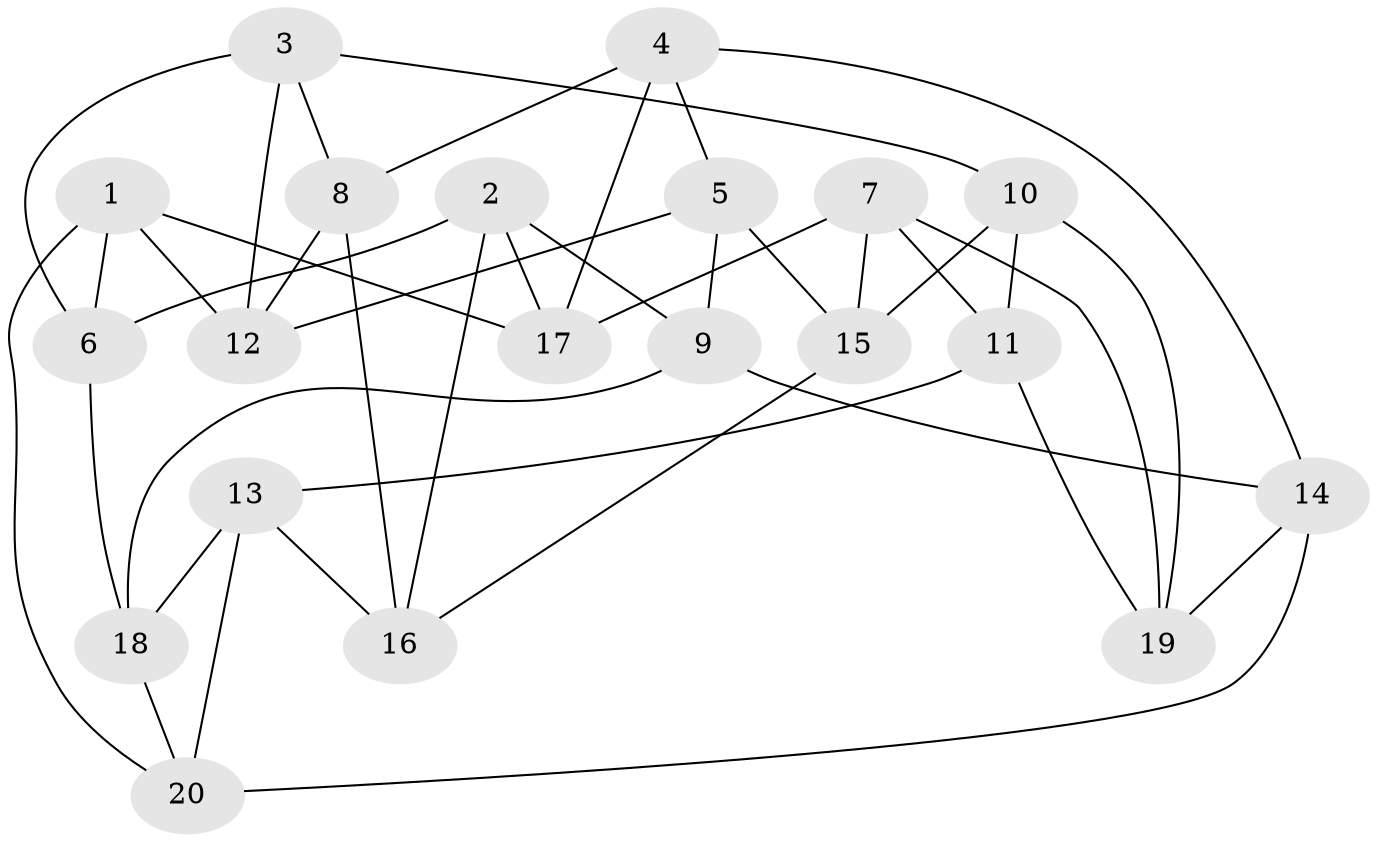 // Generated by graph-tools (version 1.1) at 2025/46/02/15/25 05:46:28]
// undirected, 20 vertices, 40 edges
graph export_dot {
graph [start="1"]
  node [color=gray90,style=filled];
  1;
  2;
  3;
  4;
  5;
  6;
  7;
  8;
  9;
  10;
  11;
  12;
  13;
  14;
  15;
  16;
  17;
  18;
  19;
  20;
  1 -- 6;
  1 -- 17;
  1 -- 20;
  1 -- 12;
  2 -- 16;
  2 -- 9;
  2 -- 6;
  2 -- 17;
  3 -- 10;
  3 -- 6;
  3 -- 12;
  3 -- 8;
  4 -- 8;
  4 -- 14;
  4 -- 5;
  4 -- 17;
  5 -- 12;
  5 -- 9;
  5 -- 15;
  6 -- 18;
  7 -- 11;
  7 -- 17;
  7 -- 15;
  7 -- 19;
  8 -- 16;
  8 -- 12;
  9 -- 14;
  9 -- 18;
  10 -- 15;
  10 -- 19;
  10 -- 11;
  11 -- 19;
  11 -- 13;
  13 -- 18;
  13 -- 16;
  13 -- 20;
  14 -- 19;
  14 -- 20;
  15 -- 16;
  18 -- 20;
}
